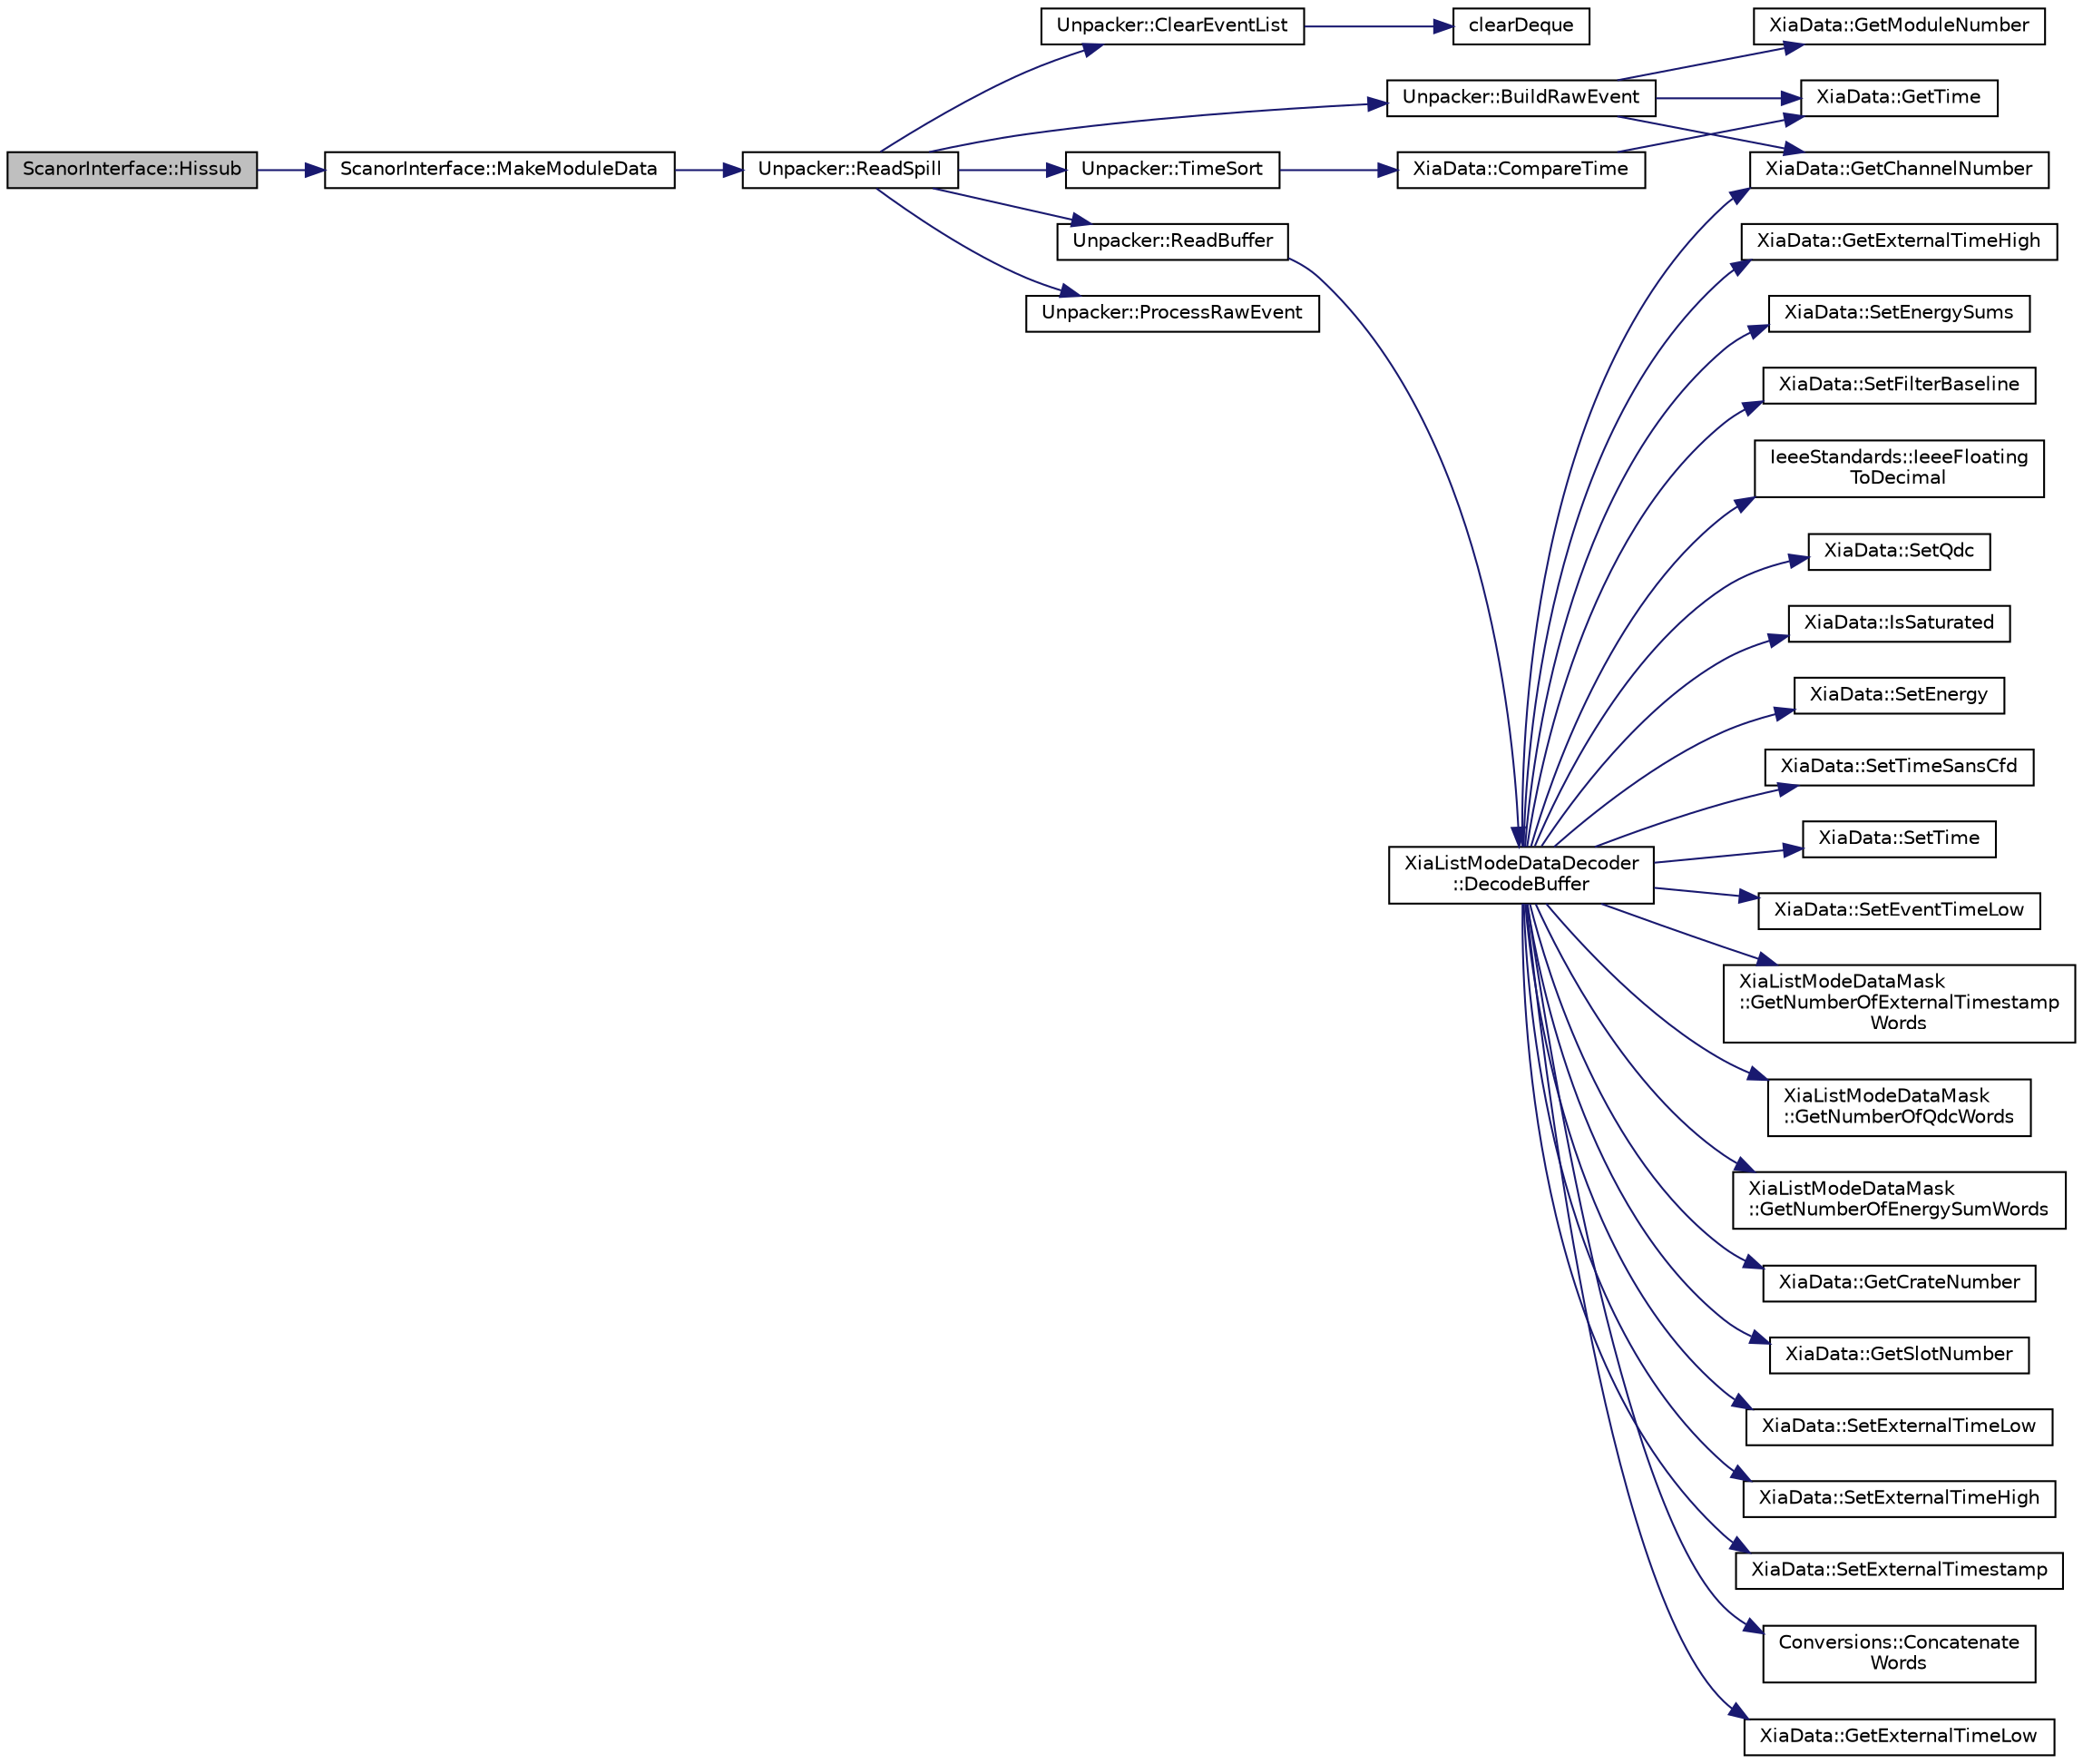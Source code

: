 digraph "ScanorInterface::Hissub"
{
  edge [fontname="Helvetica",fontsize="10",labelfontname="Helvetica",labelfontsize="10"];
  node [fontname="Helvetica",fontsize="10",shape=record];
  rankdir="LR";
  Node1 [label="ScanorInterface::Hissub",height=0.2,width=0.4,color="black", fillcolor="grey75", style="filled", fontcolor="black"];
  Node1 -> Node2 [color="midnightblue",fontsize="10",style="solid",fontname="Helvetica"];
  Node2 [label="ScanorInterface::MakeModuleData",height=0.2,width=0.4,color="black", fillcolor="white", style="filled",URL="$de/dfa/class_scanor_interface.html#ae4507711417daa37e55f278b9c486a54",tooltip="inserts a delimiter in between individual module data and at end of buffer. Data is then passed to hi..."];
  Node2 -> Node3 [color="midnightblue",fontsize="10",style="solid",fontname="Helvetica"];
  Node3 [label="Unpacker::ReadSpill",height=0.2,width=0.4,color="black", fillcolor="white", style="filled",URL="$d2/de8/class_unpacker.html#a0924b471bf4cb54b70118b314c39b70b"];
  Node3 -> Node4 [color="midnightblue",fontsize="10",style="solid",fontname="Helvetica"];
  Node4 [label="Unpacker::ClearEventList",height=0.2,width=0.4,color="black", fillcolor="white", style="filled",URL="$d2/de8/class_unpacker.html#a18f4ca1aa3e85cfb8756e7ddeac9ac1a"];
  Node4 -> Node5 [color="midnightblue",fontsize="10",style="solid",fontname="Helvetica"];
  Node5 [label="clearDeque",height=0.2,width=0.4,color="black", fillcolor="white", style="filled",URL="$d0/d31/_unpacker_8cpp.html#a49e41fc5561685b7fb114361b47cbd81"];
  Node3 -> Node6 [color="midnightblue",fontsize="10",style="solid",fontname="Helvetica"];
  Node6 [label="Unpacker::ReadBuffer",height=0.2,width=0.4,color="black", fillcolor="white", style="filled",URL="$d2/de8/class_unpacker.html#a9aa457a02e9889f56db2465af609bdf4"];
  Node6 -> Node7 [color="midnightblue",fontsize="10",style="solid",fontname="Helvetica"];
  Node7 [label="XiaListModeDataDecoder\l::DecodeBuffer",height=0.2,width=0.4,color="black", fillcolor="white", style="filled",URL="$df/dea/class_xia_list_mode_data_decoder.html#a8aef1de2d68f3e04678c171650dbfc48"];
  Node7 -> Node8 [color="midnightblue",fontsize="10",style="solid",fontname="Helvetica"];
  Node8 [label="XiaData::SetEventTimeLow",height=0.2,width=0.4,color="black", fillcolor="white", style="filled",URL="$d2/ddd/class_xia_data.html#ab1d2117cb57edc28c5fbcc172e6f6226",tooltip="Sets the lower 32 bits of the event time. "];
  Node7 -> Node9 [color="midnightblue",fontsize="10",style="solid",fontname="Helvetica"];
  Node9 [label="XiaListModeDataMask\l::GetNumberOfExternalTimestamp\lWords",height=0.2,width=0.4,color="black", fillcolor="white", style="filled",URL="$dc/d76/class_xia_list_mode_data_mask.html#ae7b6abea7530a613bcaf8467f77e3431"];
  Node7 -> Node10 [color="midnightblue",fontsize="10",style="solid",fontname="Helvetica"];
  Node10 [label="XiaListModeDataMask\l::GetNumberOfQdcWords",height=0.2,width=0.4,color="black", fillcolor="white", style="filled",URL="$dc/d76/class_xia_list_mode_data_mask.html#a2636ba87b479c5d1351d181b6f7c82c2"];
  Node7 -> Node11 [color="midnightblue",fontsize="10",style="solid",fontname="Helvetica"];
  Node11 [label="XiaListModeDataMask\l::GetNumberOfEnergySumWords",height=0.2,width=0.4,color="black", fillcolor="white", style="filled",URL="$dc/d76/class_xia_list_mode_data_mask.html#a10cfe7418c0d2c2b8c3acd2725b98f74"];
  Node7 -> Node12 [color="midnightblue",fontsize="10",style="solid",fontname="Helvetica"];
  Node12 [label="XiaData::GetCrateNumber",height=0.2,width=0.4,color="black", fillcolor="white", style="filled",URL="$d2/ddd/class_xia_data.html#a532a17e56667eaec25330d0bc0a6797b"];
  Node7 -> Node13 [color="midnightblue",fontsize="10",style="solid",fontname="Helvetica"];
  Node13 [label="XiaData::GetSlotNumber",height=0.2,width=0.4,color="black", fillcolor="white", style="filled",URL="$d2/ddd/class_xia_data.html#ae6409571b278d1d974c3e67842ea3495"];
  Node7 -> Node14 [color="midnightblue",fontsize="10",style="solid",fontname="Helvetica"];
  Node14 [label="XiaData::GetChannelNumber",height=0.2,width=0.4,color="black", fillcolor="white", style="filled",URL="$d2/ddd/class_xia_data.html#a34bf9ef6f8f1dee918da2be675e7767a"];
  Node7 -> Node15 [color="midnightblue",fontsize="10",style="solid",fontname="Helvetica"];
  Node15 [label="XiaData::SetExternalTimeLow",height=0.2,width=0.4,color="black", fillcolor="white", style="filled",URL="$d2/ddd/class_xia_data.html#a673d1a85a4a03615668e99da93e30db5",tooltip="Sets the lower 32 bits of the external event time. "];
  Node7 -> Node16 [color="midnightblue",fontsize="10",style="solid",fontname="Helvetica"];
  Node16 [label="XiaData::SetExternalTimeHigh",height=0.2,width=0.4,color="black", fillcolor="white", style="filled",URL="$d2/ddd/class_xia_data.html#a4dc1410b6214be80115181cedd88a044",tooltip="Sets the upper 16 bits of the external event time. "];
  Node7 -> Node17 [color="midnightblue",fontsize="10",style="solid",fontname="Helvetica"];
  Node17 [label="XiaData::SetExternalTimestamp",height=0.2,width=0.4,color="black", fillcolor="white", style="filled",URL="$d2/ddd/class_xia_data.html#a0c4fc5e4fcf490969bdbe6e1583b38e3",tooltip="Sets the value of the concatenated external timestamp. "];
  Node7 -> Node18 [color="midnightblue",fontsize="10",style="solid",fontname="Helvetica"];
  Node18 [label="Conversions::Concatenate\lWords",height=0.2,width=0.4,color="black", fillcolor="white", style="filled",URL="$dd/df8/namespace_conversions.html#ab4a6f68a55e2cb0cae208ea8ba028e37"];
  Node7 -> Node19 [color="midnightblue",fontsize="10",style="solid",fontname="Helvetica"];
  Node19 [label="XiaData::GetExternalTimeLow",height=0.2,width=0.4,color="black", fillcolor="white", style="filled",URL="$d2/ddd/class_xia_data.html#ac0a5410997d9b116ebae66651a3278c8"];
  Node7 -> Node20 [color="midnightblue",fontsize="10",style="solid",fontname="Helvetica"];
  Node20 [label="XiaData::GetExternalTimeHigh",height=0.2,width=0.4,color="black", fillcolor="white", style="filled",URL="$d2/ddd/class_xia_data.html#a7a35b41ce4920c43eaaa4ce1c46ffaac"];
  Node7 -> Node21 [color="midnightblue",fontsize="10",style="solid",fontname="Helvetica"];
  Node21 [label="XiaData::SetEnergySums",height=0.2,width=0.4,color="black", fillcolor="white", style="filled",URL="$d2/ddd/class_xia_data.html#a87c703d624bdaecfd584a75a4ce2c73e",tooltip="Sets the energy sums calculated on-board. "];
  Node7 -> Node22 [color="midnightblue",fontsize="10",style="solid",fontname="Helvetica"];
  Node22 [label="XiaData::SetFilterBaseline",height=0.2,width=0.4,color="black", fillcolor="white", style="filled",URL="$d2/ddd/class_xia_data.html#a88e29fec9a50f6f1e3ecbeaedd03456c",tooltip="Sets the baseline recorded on the module if the energy sums were recorded in the data stream..."];
  Node7 -> Node23 [color="midnightblue",fontsize="10",style="solid",fontname="Helvetica"];
  Node23 [label="IeeeStandards::IeeeFloating\lToDecimal",height=0.2,width=0.4,color="black", fillcolor="white", style="filled",URL="$d6/d23/namespace_ieee_standards.html#a3215bf702bd2a12adf40e54f894d7d27"];
  Node7 -> Node24 [color="midnightblue",fontsize="10",style="solid",fontname="Helvetica"];
  Node24 [label="XiaData::SetQdc",height=0.2,width=0.4,color="black", fillcolor="white", style="filled",URL="$d2/ddd/class_xia_data.html#ac68b617d4dfc56484670219f8cb2ef3f",tooltip="Sets the QDCs that were calculated on-board. "];
  Node7 -> Node25 [color="midnightblue",fontsize="10",style="solid",fontname="Helvetica"];
  Node25 [label="XiaData::IsSaturated",height=0.2,width=0.4,color="black", fillcolor="white", style="filled",URL="$d2/ddd/class_xia_data.html#a71da12674be88f691bc00b7b0090c3f1"];
  Node7 -> Node26 [color="midnightblue",fontsize="10",style="solid",fontname="Helvetica"];
  Node26 [label="XiaData::SetEnergy",height=0.2,width=0.4,color="black", fillcolor="white", style="filled",URL="$d2/ddd/class_xia_data.html#aaf91ca7a3d8cc1eb54ab6eca795ffefe",tooltip="Sets the energy calculated on-board. "];
  Node7 -> Node27 [color="midnightblue",fontsize="10",style="solid",fontname="Helvetica"];
  Node27 [label="XiaData::SetTimeSansCfd",height=0.2,width=0.4,color="black", fillcolor="white", style="filled",URL="$d2/ddd/class_xia_data.html#ae3f04642cb3383ae9e0756de8e2265f5",tooltip="Sets the calculated arrival time of the signal sans the CFD fractional time components. "];
  Node7 -> Node28 [color="midnightblue",fontsize="10",style="solid",fontname="Helvetica"];
  Node28 [label="XiaData::SetTime",height=0.2,width=0.4,color="black", fillcolor="white", style="filled",URL="$d2/ddd/class_xia_data.html#a45189c3a5409a4f6e1edddf46f78d402",tooltip="Sets the calculated arrival time of the signal. "];
  Node3 -> Node29 [color="midnightblue",fontsize="10",style="solid",fontname="Helvetica"];
  Node29 [label="Unpacker::TimeSort",height=0.2,width=0.4,color="black", fillcolor="white", style="filled",URL="$d2/de8/class_unpacker.html#a1271192c8b5d7fcee860a8b7974bf300",tooltip="The time of the last xia event in the raw event. "];
  Node29 -> Node30 [color="midnightblue",fontsize="10",style="solid",fontname="Helvetica"];
  Node30 [label="XiaData::CompareTime",height=0.2,width=0.4,color="black", fillcolor="white", style="filled",URL="$d2/ddd/class_xia_data.html#ab474bcbc4813df18a20e015c76df8db7",tooltip="A method that will compare the times of two XiaData classes this method can be used in conjunction wi..."];
  Node30 -> Node31 [color="midnightblue",fontsize="10",style="solid",fontname="Helvetica"];
  Node31 [label="XiaData::GetTime",height=0.2,width=0.4,color="black", fillcolor="white", style="filled",URL="$d2/ddd/class_xia_data.html#ac11c489cabed7180f6516d724d387a56"];
  Node3 -> Node32 [color="midnightblue",fontsize="10",style="solid",fontname="Helvetica"];
  Node32 [label="Unpacker::BuildRawEvent",height=0.2,width=0.4,color="black", fillcolor="white", style="filled",URL="$d2/de8/class_unpacker.html#af3b767d00a571f8ee416df9a89625cc0"];
  Node32 -> Node33 [color="midnightblue",fontsize="10",style="solid",fontname="Helvetica"];
  Node33 [label="XiaData::GetModuleNumber",height=0.2,width=0.4,color="black", fillcolor="white", style="filled",URL="$d2/ddd/class_xia_data.html#afcf7210c72022a696a926259d1c5ff84"];
  Node32 -> Node14 [color="midnightblue",fontsize="10",style="solid",fontname="Helvetica"];
  Node32 -> Node31 [color="midnightblue",fontsize="10",style="solid",fontname="Helvetica"];
  Node3 -> Node34 [color="midnightblue",fontsize="10",style="solid",fontname="Helvetica"];
  Node34 [label="Unpacker::ProcessRawEvent",height=0.2,width=0.4,color="black", fillcolor="white", style="filled",URL="$d2/de8/class_unpacker.html#a9388f58de41d2566ed9955df6a349d1d",tooltip="Process all events in the event list. "];
}
